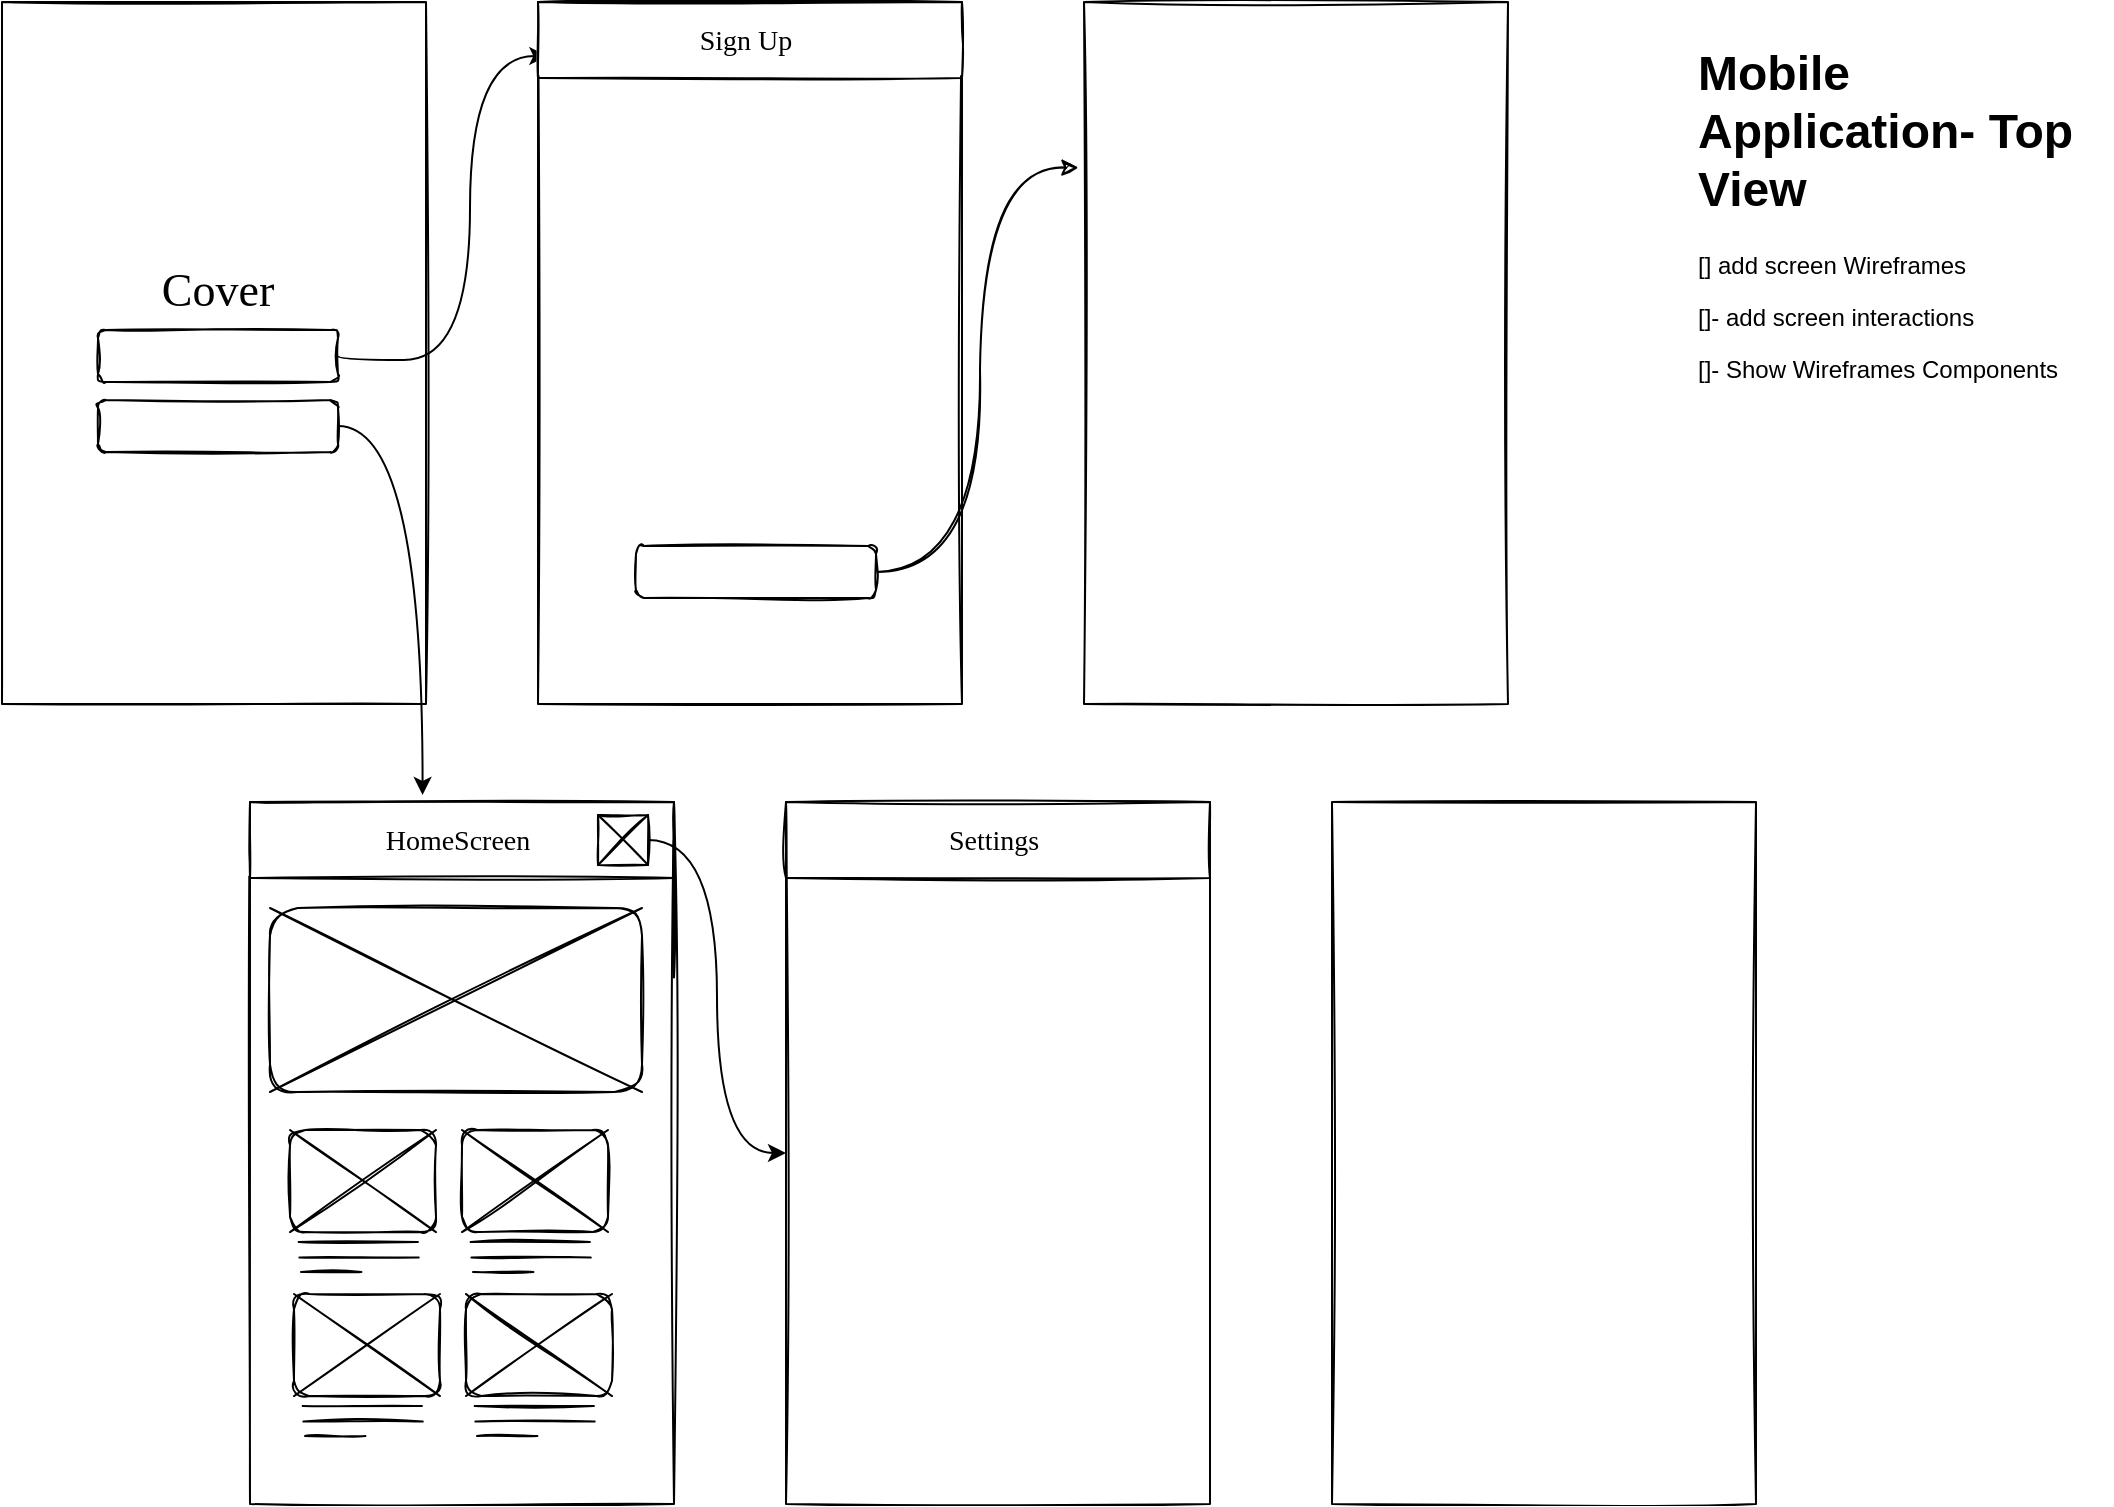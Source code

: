 <mxfile version="18.1.2" type="github">
  <diagram id="MMlYHQU4VVlNkNyUMM9R" name="Page-1">
    <mxGraphModel dx="1422" dy="772" grid="0" gridSize="10" guides="1" tooltips="1" connect="1" arrows="1" fold="1" page="1" pageScale="1" pageWidth="1169" pageHeight="827" math="0" shadow="0">
      <root>
        <mxCell id="0" />
        <mxCell id="1" parent="0" />
        <mxCell id="SwstW_brj4aYUgjo90lo-2" value="" style="rounded=0;whiteSpace=wrap;html=1;sketch=1;" parent="1" vertex="1">
          <mxGeometry x="55" y="31" width="212" height="351" as="geometry" />
        </mxCell>
        <mxCell id="SwstW_brj4aYUgjo90lo-3" value="" style="rounded=0;whiteSpace=wrap;html=1;sketch=1;" parent="1" vertex="1">
          <mxGeometry x="323" y="31" width="212" height="351" as="geometry" />
        </mxCell>
        <mxCell id="SwstW_brj4aYUgjo90lo-4" value="" style="rounded=0;whiteSpace=wrap;html=1;sketch=1;" parent="1" vertex="1">
          <mxGeometry x="596" y="31" width="212" height="351" as="geometry" />
        </mxCell>
        <mxCell id="SwstW_brj4aYUgjo90lo-59" style="edgeStyle=none;rounded=0;sketch=1;orthogonalLoop=1;jettySize=auto;html=1;exitX=1;exitY=0.25;exitDx=0;exitDy=0;entryX=1;entryY=0.5;entryDx=0;entryDy=0;fontFamily=Comic Sans MS;fontSize=14;endArrow=none;endFill=0;" parent="1" source="SwstW_brj4aYUgjo90lo-5" target="SwstW_brj4aYUgjo90lo-53" edge="1">
          <mxGeometry relative="1" as="geometry" />
        </mxCell>
        <mxCell id="SwstW_brj4aYUgjo90lo-5" value="" style="rounded=0;whiteSpace=wrap;html=1;sketch=1;" parent="1" vertex="1">
          <mxGeometry x="179" y="431" width="212" height="351" as="geometry" />
        </mxCell>
        <mxCell id="SwstW_brj4aYUgjo90lo-6" value="" style="rounded=0;whiteSpace=wrap;html=1;sketch=1;" parent="1" vertex="1">
          <mxGeometry x="447" y="431" width="212" height="351" as="geometry" />
        </mxCell>
        <mxCell id="SwstW_brj4aYUgjo90lo-7" value="" style="rounded=0;whiteSpace=wrap;html=1;sketch=1;" parent="1" vertex="1">
          <mxGeometry x="720" y="431" width="212" height="351" as="geometry" />
        </mxCell>
        <mxCell id="SwstW_brj4aYUgjo90lo-8" value="&lt;h1&gt;Mobile Application- Top View&lt;/h1&gt;&lt;p&gt;[] add screen Wireframes&lt;/p&gt;&lt;p&gt;[]- add screen interactions&lt;/p&gt;&lt;p&gt;[]- Show Wireframes Components&amp;nbsp;&lt;/p&gt;" style="text;html=1;strokeColor=none;fillColor=none;spacing=5;spacingTop=-20;whiteSpace=wrap;overflow=hidden;rounded=0;" parent="1" vertex="1">
          <mxGeometry x="898" y="47" width="212" height="205" as="geometry" />
        </mxCell>
        <mxCell id="SwstW_brj4aYUgjo90lo-14" style="edgeStyle=orthogonalEdgeStyle;orthogonalLoop=1;jettySize=auto;html=1;exitX=1;exitY=0.5;exitDx=0;exitDy=0;entryX=0.022;entryY=0.077;entryDx=0;entryDy=0;entryPerimeter=0;fontFamily=Comic Sans MS;fontSize=23;curved=1;" parent="1" source="SwstW_brj4aYUgjo90lo-9" target="SwstW_brj4aYUgjo90lo-3" edge="1">
          <mxGeometry relative="1" as="geometry">
            <Array as="points">
              <mxPoint x="289" y="210" />
              <mxPoint x="289" y="58" />
            </Array>
          </mxGeometry>
        </mxCell>
        <mxCell id="SwstW_brj4aYUgjo90lo-9" value="" style="rounded=1;whiteSpace=wrap;html=1;sketch=1;" parent="1" vertex="1">
          <mxGeometry x="103" y="195" width="120" height="26" as="geometry" />
        </mxCell>
        <mxCell id="SwstW_brj4aYUgjo90lo-16" style="edgeStyle=orthogonalEdgeStyle;curved=1;orthogonalLoop=1;jettySize=auto;html=1;exitX=1;exitY=0.5;exitDx=0;exitDy=0;entryX=0.407;entryY=-0.01;entryDx=0;entryDy=0;entryPerimeter=0;fontFamily=Comic Sans MS;fontSize=14;" parent="1" source="SwstW_brj4aYUgjo90lo-10" target="SwstW_brj4aYUgjo90lo-5" edge="1">
          <mxGeometry relative="1" as="geometry" />
        </mxCell>
        <mxCell id="SwstW_brj4aYUgjo90lo-10" value="" style="rounded=1;whiteSpace=wrap;html=1;sketch=1;" parent="1" vertex="1">
          <mxGeometry x="103" y="230" width="120" height="26" as="geometry" />
        </mxCell>
        <mxCell id="SwstW_brj4aYUgjo90lo-18" value="" style="rounded=0;whiteSpace=wrap;html=1;sketch=1;fontFamily=Comic Sans MS;fontSize=14;" parent="1" vertex="1">
          <mxGeometry x="323" y="31" width="212" height="38" as="geometry" />
        </mxCell>
        <mxCell id="SwstW_brj4aYUgjo90lo-11" value="&lt;font face=&quot;Comic Sans MS&quot; style=&quot;font-size: 14px;&quot;&gt;Sign Up&lt;/font&gt;" style="text;html=1;strokeColor=none;fillColor=none;align=center;verticalAlign=middle;whiteSpace=wrap;rounded=0;sketch=1;fontSize=14;fontStyle=0" parent="1" vertex="1">
          <mxGeometry x="397" y="35" width="60" height="30" as="geometry" />
        </mxCell>
        <mxCell id="SwstW_brj4aYUgjo90lo-15" value="&lt;font face=&quot;Comic Sans MS&quot; style=&quot;font-size: 23px;&quot;&gt;Cover&lt;/font&gt;" style="text;html=1;strokeColor=none;fillColor=none;align=center;verticalAlign=middle;whiteSpace=wrap;rounded=0;sketch=1;fontSize=23;fontStyle=0" parent="1" vertex="1">
          <mxGeometry x="133" y="160" width="60" height="30" as="geometry" />
        </mxCell>
        <mxCell id="SwstW_brj4aYUgjo90lo-19" value="" style="rounded=1;whiteSpace=wrap;html=1;sketch=1;fontFamily=Comic Sans MS;fontSize=14;" parent="1" vertex="1">
          <mxGeometry x="189" y="484" width="186" height="92" as="geometry" />
        </mxCell>
        <mxCell id="SwstW_brj4aYUgjo90lo-21" style="orthogonalLoop=1;jettySize=auto;html=1;exitX=0;exitY=1;exitDx=0;exitDy=0;entryX=1;entryY=0;entryDx=0;entryDy=0;fontFamily=Comic Sans MS;fontSize=14;rounded=0;endArrow=none;endFill=0;sketch=1;" parent="1" source="SwstW_brj4aYUgjo90lo-19" target="SwstW_brj4aYUgjo90lo-19" edge="1">
          <mxGeometry relative="1" as="geometry" />
        </mxCell>
        <mxCell id="SwstW_brj4aYUgjo90lo-22" style="orthogonalLoop=1;jettySize=auto;html=1;exitX=0;exitY=0;exitDx=0;exitDy=0;entryX=1;entryY=1;entryDx=0;entryDy=0;fontFamily=Comic Sans MS;fontSize=14;rounded=0;endArrow=none;endFill=0;sketch=1;" parent="1" source="SwstW_brj4aYUgjo90lo-19" target="SwstW_brj4aYUgjo90lo-19" edge="1">
          <mxGeometry relative="1" as="geometry">
            <mxPoint x="199" y="586" as="sourcePoint" />
            <mxPoint x="385" y="494" as="targetPoint" />
          </mxGeometry>
        </mxCell>
        <mxCell id="SwstW_brj4aYUgjo90lo-29" value="" style="group" parent="1" vertex="1" connectable="0">
          <mxGeometry x="199" y="595" width="73" height="71" as="geometry" />
        </mxCell>
        <mxCell id="SwstW_brj4aYUgjo90lo-23" value="" style="endArrow=none;html=1;rounded=0;sketch=1;fontFamily=Comic Sans MS;fontSize=14;" parent="SwstW_brj4aYUgjo90lo-29" edge="1">
          <mxGeometry width="50" height="50" relative="1" as="geometry">
            <mxPoint x="4.317" y="56.023" as="sourcePoint" />
            <mxPoint x="63.973" y="56.023" as="targetPoint" />
          </mxGeometry>
        </mxCell>
        <mxCell id="SwstW_brj4aYUgjo90lo-24" value="" style="endArrow=none;html=1;rounded=0;sketch=1;fontFamily=Comic Sans MS;fontSize=14;" parent="SwstW_brj4aYUgjo90lo-29" edge="1">
          <mxGeometry width="50" height="50" relative="1" as="geometry">
            <mxPoint x="4.71" y="63.789" as="sourcePoint" />
            <mxPoint x="64.366" y="63.789" as="targetPoint" />
          </mxGeometry>
        </mxCell>
        <mxCell id="SwstW_brj4aYUgjo90lo-25" value="" style="endArrow=none;html=1;rounded=0;sketch=1;fontFamily=Comic Sans MS;fontSize=14;" parent="SwstW_brj4aYUgjo90lo-29" edge="1">
          <mxGeometry width="50" height="50" relative="1" as="geometry">
            <mxPoint x="5.495" y="71" as="sourcePoint" />
            <mxPoint x="35.715" y="71" as="targetPoint" />
          </mxGeometry>
        </mxCell>
        <mxCell id="SwstW_brj4aYUgjo90lo-26" value="" style="rounded=1;whiteSpace=wrap;html=1;sketch=1;fontFamily=Comic Sans MS;fontSize=14;" parent="SwstW_brj4aYUgjo90lo-29" vertex="1">
          <mxGeometry width="73" height="51.031" as="geometry" />
        </mxCell>
        <mxCell id="SwstW_brj4aYUgjo90lo-27" style="orthogonalLoop=1;jettySize=auto;html=1;exitX=0;exitY=1;exitDx=0;exitDy=0;entryX=1;entryY=0;entryDx=0;entryDy=0;fontFamily=Comic Sans MS;fontSize=14;rounded=0;endArrow=none;endFill=0;sketch=1;" parent="SwstW_brj4aYUgjo90lo-29" source="SwstW_brj4aYUgjo90lo-26" target="SwstW_brj4aYUgjo90lo-26" edge="1">
          <mxGeometry relative="1" as="geometry" />
        </mxCell>
        <mxCell id="SwstW_brj4aYUgjo90lo-28" style="orthogonalLoop=1;jettySize=auto;html=1;exitX=0;exitY=0;exitDx=0;exitDy=0;entryX=1;entryY=1;entryDx=0;entryDy=0;fontFamily=Comic Sans MS;fontSize=14;rounded=0;endArrow=none;endFill=0;sketch=1;" parent="SwstW_brj4aYUgjo90lo-29" source="SwstW_brj4aYUgjo90lo-26" target="SwstW_brj4aYUgjo90lo-26" edge="1">
          <mxGeometry relative="1" as="geometry">
            <mxPoint x="3.925" y="56.578" as="sourcePoint" />
            <mxPoint x="76.925" y="5.547" as="targetPoint" />
          </mxGeometry>
        </mxCell>
        <mxCell id="SwstW_brj4aYUgjo90lo-31" value="" style="group" parent="1" vertex="1" connectable="0">
          <mxGeometry x="285" y="595" width="73" height="71" as="geometry" />
        </mxCell>
        <mxCell id="SwstW_brj4aYUgjo90lo-32" value="" style="endArrow=none;html=1;rounded=0;sketch=1;fontFamily=Comic Sans MS;fontSize=14;" parent="SwstW_brj4aYUgjo90lo-31" edge="1">
          <mxGeometry width="50" height="50" relative="1" as="geometry">
            <mxPoint x="4.317" y="56.023" as="sourcePoint" />
            <mxPoint x="63.973" y="56.023" as="targetPoint" />
          </mxGeometry>
        </mxCell>
        <mxCell id="SwstW_brj4aYUgjo90lo-33" value="" style="endArrow=none;html=1;rounded=0;sketch=1;fontFamily=Comic Sans MS;fontSize=14;" parent="SwstW_brj4aYUgjo90lo-31" edge="1">
          <mxGeometry width="50" height="50" relative="1" as="geometry">
            <mxPoint x="4.71" y="63.789" as="sourcePoint" />
            <mxPoint x="64.366" y="63.789" as="targetPoint" />
          </mxGeometry>
        </mxCell>
        <mxCell id="SwstW_brj4aYUgjo90lo-34" value="" style="endArrow=none;html=1;rounded=0;sketch=1;fontFamily=Comic Sans MS;fontSize=14;" parent="SwstW_brj4aYUgjo90lo-31" edge="1">
          <mxGeometry width="50" height="50" relative="1" as="geometry">
            <mxPoint x="5.495" y="71" as="sourcePoint" />
            <mxPoint x="35.715" y="71" as="targetPoint" />
          </mxGeometry>
        </mxCell>
        <mxCell id="SwstW_brj4aYUgjo90lo-35" value="" style="rounded=1;whiteSpace=wrap;html=1;sketch=1;fontFamily=Comic Sans MS;fontSize=14;" parent="SwstW_brj4aYUgjo90lo-31" vertex="1">
          <mxGeometry width="73" height="51.031" as="geometry" />
        </mxCell>
        <mxCell id="SwstW_brj4aYUgjo90lo-36" style="orthogonalLoop=1;jettySize=auto;html=1;exitX=0;exitY=1;exitDx=0;exitDy=0;entryX=1;entryY=0;entryDx=0;entryDy=0;fontFamily=Comic Sans MS;fontSize=14;rounded=0;endArrow=none;endFill=0;sketch=1;" parent="SwstW_brj4aYUgjo90lo-31" source="SwstW_brj4aYUgjo90lo-35" target="SwstW_brj4aYUgjo90lo-35" edge="1">
          <mxGeometry relative="1" as="geometry" />
        </mxCell>
        <mxCell id="SwstW_brj4aYUgjo90lo-37" style="orthogonalLoop=1;jettySize=auto;html=1;exitX=0;exitY=0;exitDx=0;exitDy=0;entryX=1;entryY=1;entryDx=0;entryDy=0;fontFamily=Comic Sans MS;fontSize=14;rounded=0;endArrow=none;endFill=0;sketch=1;" parent="SwstW_brj4aYUgjo90lo-31" source="SwstW_brj4aYUgjo90lo-35" target="SwstW_brj4aYUgjo90lo-35" edge="1">
          <mxGeometry relative="1" as="geometry">
            <mxPoint x="3.925" y="56.578" as="sourcePoint" />
            <mxPoint x="76.925" y="5.547" as="targetPoint" />
          </mxGeometry>
        </mxCell>
        <mxCell id="SwstW_brj4aYUgjo90lo-39" value="" style="group" parent="1" vertex="1" connectable="0">
          <mxGeometry x="201" y="677" width="73" height="71" as="geometry" />
        </mxCell>
        <mxCell id="SwstW_brj4aYUgjo90lo-40" value="" style="endArrow=none;html=1;rounded=0;sketch=1;fontFamily=Comic Sans MS;fontSize=14;" parent="SwstW_brj4aYUgjo90lo-39" edge="1">
          <mxGeometry width="50" height="50" relative="1" as="geometry">
            <mxPoint x="4.317" y="56.023" as="sourcePoint" />
            <mxPoint x="63.973" y="56.023" as="targetPoint" />
          </mxGeometry>
        </mxCell>
        <mxCell id="SwstW_brj4aYUgjo90lo-41" value="" style="endArrow=none;html=1;rounded=0;sketch=1;fontFamily=Comic Sans MS;fontSize=14;" parent="SwstW_brj4aYUgjo90lo-39" edge="1">
          <mxGeometry width="50" height="50" relative="1" as="geometry">
            <mxPoint x="4.71" y="63.789" as="sourcePoint" />
            <mxPoint x="64.366" y="63.789" as="targetPoint" />
          </mxGeometry>
        </mxCell>
        <mxCell id="SwstW_brj4aYUgjo90lo-42" value="" style="endArrow=none;html=1;rounded=0;sketch=1;fontFamily=Comic Sans MS;fontSize=14;" parent="SwstW_brj4aYUgjo90lo-39" edge="1">
          <mxGeometry width="50" height="50" relative="1" as="geometry">
            <mxPoint x="5.495" y="71" as="sourcePoint" />
            <mxPoint x="35.715" y="71" as="targetPoint" />
          </mxGeometry>
        </mxCell>
        <mxCell id="SwstW_brj4aYUgjo90lo-43" value="" style="rounded=1;whiteSpace=wrap;html=1;sketch=1;fontFamily=Comic Sans MS;fontSize=14;" parent="SwstW_brj4aYUgjo90lo-39" vertex="1">
          <mxGeometry width="73" height="51.031" as="geometry" />
        </mxCell>
        <mxCell id="SwstW_brj4aYUgjo90lo-44" style="orthogonalLoop=1;jettySize=auto;html=1;exitX=0;exitY=1;exitDx=0;exitDy=0;entryX=1;entryY=0;entryDx=0;entryDy=0;fontFamily=Comic Sans MS;fontSize=14;rounded=0;endArrow=none;endFill=0;sketch=1;" parent="SwstW_brj4aYUgjo90lo-39" source="SwstW_brj4aYUgjo90lo-43" target="SwstW_brj4aYUgjo90lo-43" edge="1">
          <mxGeometry relative="1" as="geometry" />
        </mxCell>
        <mxCell id="SwstW_brj4aYUgjo90lo-45" style="orthogonalLoop=1;jettySize=auto;html=1;exitX=0;exitY=0;exitDx=0;exitDy=0;entryX=1;entryY=1;entryDx=0;entryDy=0;fontFamily=Comic Sans MS;fontSize=14;rounded=0;endArrow=none;endFill=0;sketch=1;" parent="SwstW_brj4aYUgjo90lo-39" source="SwstW_brj4aYUgjo90lo-43" target="SwstW_brj4aYUgjo90lo-43" edge="1">
          <mxGeometry relative="1" as="geometry">
            <mxPoint x="3.925" y="56.578" as="sourcePoint" />
            <mxPoint x="76.925" y="5.547" as="targetPoint" />
          </mxGeometry>
        </mxCell>
        <mxCell id="SwstW_brj4aYUgjo90lo-46" value="" style="group" parent="1" vertex="1" connectable="0">
          <mxGeometry x="287" y="677" width="73" height="71" as="geometry" />
        </mxCell>
        <mxCell id="SwstW_brj4aYUgjo90lo-47" value="" style="endArrow=none;html=1;rounded=0;sketch=1;fontFamily=Comic Sans MS;fontSize=14;" parent="SwstW_brj4aYUgjo90lo-46" edge="1">
          <mxGeometry width="50" height="50" relative="1" as="geometry">
            <mxPoint x="4.317" y="56.023" as="sourcePoint" />
            <mxPoint x="63.973" y="56.023" as="targetPoint" />
          </mxGeometry>
        </mxCell>
        <mxCell id="SwstW_brj4aYUgjo90lo-48" value="" style="endArrow=none;html=1;rounded=0;sketch=1;fontFamily=Comic Sans MS;fontSize=14;" parent="SwstW_brj4aYUgjo90lo-46" edge="1">
          <mxGeometry width="50" height="50" relative="1" as="geometry">
            <mxPoint x="4.71" y="63.789" as="sourcePoint" />
            <mxPoint x="64.366" y="63.789" as="targetPoint" />
          </mxGeometry>
        </mxCell>
        <mxCell id="SwstW_brj4aYUgjo90lo-49" value="" style="endArrow=none;html=1;rounded=0;sketch=1;fontFamily=Comic Sans MS;fontSize=14;" parent="SwstW_brj4aYUgjo90lo-46" edge="1">
          <mxGeometry width="50" height="50" relative="1" as="geometry">
            <mxPoint x="5.495" y="71" as="sourcePoint" />
            <mxPoint x="35.715" y="71" as="targetPoint" />
          </mxGeometry>
        </mxCell>
        <mxCell id="SwstW_brj4aYUgjo90lo-50" value="" style="rounded=1;whiteSpace=wrap;html=1;sketch=1;fontFamily=Comic Sans MS;fontSize=14;" parent="SwstW_brj4aYUgjo90lo-46" vertex="1">
          <mxGeometry width="73" height="51.031" as="geometry" />
        </mxCell>
        <mxCell id="SwstW_brj4aYUgjo90lo-51" style="orthogonalLoop=1;jettySize=auto;html=1;exitX=0;exitY=1;exitDx=0;exitDy=0;entryX=1;entryY=0;entryDx=0;entryDy=0;fontFamily=Comic Sans MS;fontSize=14;rounded=0;endArrow=none;endFill=0;sketch=1;" parent="SwstW_brj4aYUgjo90lo-46" source="SwstW_brj4aYUgjo90lo-50" target="SwstW_brj4aYUgjo90lo-50" edge="1">
          <mxGeometry relative="1" as="geometry" />
        </mxCell>
        <mxCell id="SwstW_brj4aYUgjo90lo-52" style="orthogonalLoop=1;jettySize=auto;html=1;exitX=0;exitY=0;exitDx=0;exitDy=0;entryX=1;entryY=1;entryDx=0;entryDy=0;fontFamily=Comic Sans MS;fontSize=14;rounded=0;endArrow=none;endFill=0;sketch=1;" parent="SwstW_brj4aYUgjo90lo-46" source="SwstW_brj4aYUgjo90lo-50" target="SwstW_brj4aYUgjo90lo-50" edge="1">
          <mxGeometry relative="1" as="geometry">
            <mxPoint x="3.925" y="56.578" as="sourcePoint" />
            <mxPoint x="76.925" y="5.547" as="targetPoint" />
          </mxGeometry>
        </mxCell>
        <mxCell id="SwstW_brj4aYUgjo90lo-53" value="" style="rounded=0;whiteSpace=wrap;html=1;sketch=1;fontFamily=Comic Sans MS;fontSize=14;" parent="1" vertex="1">
          <mxGeometry x="179" y="431" width="212" height="38" as="geometry" />
        </mxCell>
        <mxCell id="SwstW_brj4aYUgjo90lo-54" value="&lt;font face=&quot;Comic Sans MS&quot; style=&quot;font-size: 14px;&quot;&gt;HomeScreen&lt;/font&gt;" style="text;html=1;strokeColor=none;fillColor=none;align=center;verticalAlign=middle;whiteSpace=wrap;rounded=0;sketch=0;fontSize=14;fontStyle=0" parent="1" vertex="1">
          <mxGeometry x="253" y="435" width="60" height="30" as="geometry" />
        </mxCell>
        <mxCell id="SwstW_brj4aYUgjo90lo-56" value="" style="whiteSpace=wrap;html=1;aspect=fixed;sketch=1;fontFamily=Comic Sans MS;fontSize=14;" parent="1" vertex="1">
          <mxGeometry x="353" y="437.5" width="25" height="25" as="geometry" />
        </mxCell>
        <mxCell id="SwstW_brj4aYUgjo90lo-57" style="edgeStyle=none;rounded=0;sketch=1;orthogonalLoop=1;jettySize=auto;html=1;exitX=0;exitY=0;exitDx=0;exitDy=0;entryX=1;entryY=1;entryDx=0;entryDy=0;fontFamily=Comic Sans MS;fontSize=14;endArrow=none;endFill=0;" parent="1" source="SwstW_brj4aYUgjo90lo-56" target="SwstW_brj4aYUgjo90lo-56" edge="1">
          <mxGeometry relative="1" as="geometry" />
        </mxCell>
        <mxCell id="SwstW_brj4aYUgjo90lo-58" style="edgeStyle=none;rounded=0;sketch=1;orthogonalLoop=1;jettySize=auto;html=1;exitX=0;exitY=1;exitDx=0;exitDy=0;entryX=1;entryY=0;entryDx=0;entryDy=0;fontFamily=Comic Sans MS;fontSize=14;endArrow=none;endFill=0;" parent="1" source="SwstW_brj4aYUgjo90lo-56" target="SwstW_brj4aYUgjo90lo-56" edge="1">
          <mxGeometry relative="1" as="geometry" />
        </mxCell>
        <mxCell id="SwstW_brj4aYUgjo90lo-17" style="edgeStyle=orthogonalEdgeStyle;curved=1;orthogonalLoop=1;jettySize=auto;html=1;fontFamily=Comic Sans MS;fontSize=14;exitX=1;exitY=0.5;exitDx=0;exitDy=0;" parent="1" source="SwstW_brj4aYUgjo90lo-56" target="SwstW_brj4aYUgjo90lo-6" edge="1">
          <mxGeometry relative="1" as="geometry">
            <mxPoint x="411" y="513" as="sourcePoint" />
          </mxGeometry>
        </mxCell>
        <mxCell id="SwstW_brj4aYUgjo90lo-62" style="sketch=1;orthogonalLoop=1;jettySize=auto;html=1;exitX=1;exitY=0.5;exitDx=0;exitDy=0;fontFamily=Comic Sans MS;fontSize=14;endArrow=classic;endFill=1;strokeColor=default;entryX=-0.013;entryY=0.236;entryDx=0;entryDy=0;entryPerimeter=0;edgeStyle=orthogonalEdgeStyle;curved=1;" parent="1" source="SwstW_brj4aYUgjo90lo-60" target="SwstW_brj4aYUgjo90lo-4" edge="1">
          <mxGeometry relative="1" as="geometry">
            <mxPoint x="596" y="139" as="targetPoint" />
          </mxGeometry>
        </mxCell>
        <mxCell id="SwstW_brj4aYUgjo90lo-60" value="" style="rounded=1;whiteSpace=wrap;html=1;sketch=1;" parent="1" vertex="1">
          <mxGeometry x="372" y="303" width="120" height="26" as="geometry" />
        </mxCell>
        <mxCell id="SwstW_brj4aYUgjo90lo-63" value="" style="rounded=0;whiteSpace=wrap;html=1;sketch=1;fontFamily=Comic Sans MS;fontSize=14;" parent="1" vertex="1">
          <mxGeometry x="447" y="431" width="212" height="38" as="geometry" />
        </mxCell>
        <mxCell id="SwstW_brj4aYUgjo90lo-64" value="&lt;font face=&quot;Comic Sans MS&quot; style=&quot;font-size: 14px;&quot;&gt;Settings&lt;/font&gt;" style="text;html=1;strokeColor=none;fillColor=none;align=center;verticalAlign=middle;whiteSpace=wrap;rounded=0;sketch=0;fontSize=14;fontStyle=0" parent="1" vertex="1">
          <mxGeometry x="521" y="435" width="60" height="30" as="geometry" />
        </mxCell>
      </root>
    </mxGraphModel>
  </diagram>
</mxfile>
